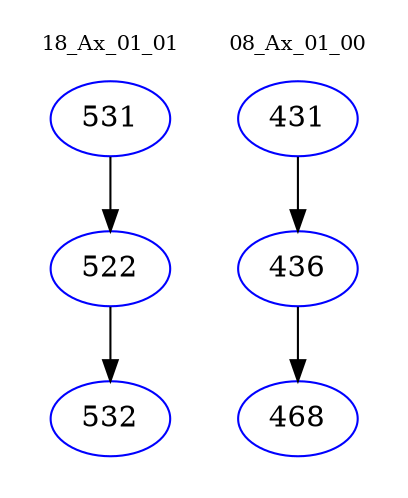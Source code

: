 digraph{
subgraph cluster_0 {
color = white
label = "18_Ax_01_01";
fontsize=10;
T0_531 [label="531", color="blue"]
T0_531 -> T0_522 [color="black"]
T0_522 [label="522", color="blue"]
T0_522 -> T0_532 [color="black"]
T0_532 [label="532", color="blue"]
}
subgraph cluster_1 {
color = white
label = "08_Ax_01_00";
fontsize=10;
T1_431 [label="431", color="blue"]
T1_431 -> T1_436 [color="black"]
T1_436 [label="436", color="blue"]
T1_436 -> T1_468 [color="black"]
T1_468 [label="468", color="blue"]
}
}
